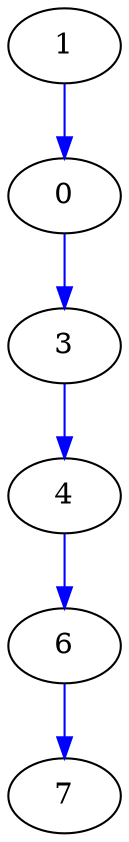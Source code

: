 digraph {
  0 [label="0", color=black];
  1 -> 0 [label="", color=blue];
  7 [label="7", color=black];
  6 -> 7 [label="", color=blue];
  4 [label="4", color=black];
  3 -> 4 [label="", color=blue];
  6 [label="6", color=black];
  4 -> 6 [label="", color=blue];
  1 [label="1", color=black];
  3 [label="3", color=black];
  0 -> 3 [label="", color=blue];
}
